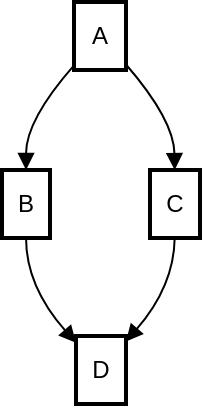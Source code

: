 <mxfile version="24.3.1" type="device">
  <diagram name="Page-1" id="_80r8WxA15RgX0-qnVgx">
    <mxGraphModel dx="786" dy="459" grid="1" gridSize="10" guides="1" tooltips="1" connect="1" arrows="1" fold="1" page="1" pageScale="1" pageWidth="850" pageHeight="1100" math="0" shadow="0">
      <root>
        <mxCell id="0" />
        <mxCell id="1" parent="0" />
        <mxCell id="L9drhv9csagTETWx4Y0F-1" value="A" style="whiteSpace=wrap;strokeWidth=2;" parent="1" vertex="1">
          <mxGeometry x="56" y="20" width="26" height="34" as="geometry" />
        </mxCell>
        <mxCell id="L9drhv9csagTETWx4Y0F-2" value="B" style="whiteSpace=wrap;strokeWidth=2;" parent="1" vertex="1">
          <mxGeometry x="20" y="104" width="24" height="34" as="geometry" />
        </mxCell>
        <mxCell id="L9drhv9csagTETWx4Y0F-3" value="C" style="whiteSpace=wrap;strokeWidth=2;" parent="1" vertex="1">
          <mxGeometry x="94" y="104" width="25" height="34" as="geometry" />
        </mxCell>
        <mxCell id="L9drhv9csagTETWx4Y0F-4" value="D" style="whiteSpace=wrap;strokeWidth=2;" parent="1" vertex="1">
          <mxGeometry x="57" y="187" width="25" height="34" as="geometry" />
        </mxCell>
        <mxCell id="L9drhv9csagTETWx4Y0F-5" value="" style="curved=1;startArrow=none;endArrow=block;exitX=0.014;exitY=0.92;entryX=0.501;entryY=-0.01;rounded=0;" parent="1" source="L9drhv9csagTETWx4Y0F-1" target="L9drhv9csagTETWx4Y0F-2" edge="1">
          <mxGeometry relative="1" as="geometry">
            <Array as="points">
              <mxPoint x="32" y="79" />
            </Array>
          </mxGeometry>
        </mxCell>
        <mxCell id="L9drhv9csagTETWx4Y0F-6" value="" style="curved=1;startArrow=none;endArrow=block;exitX=1.001;exitY=0.92;entryX=0.494;entryY=-0.01;rounded=0;" parent="1" source="L9drhv9csagTETWx4Y0F-1" target="L9drhv9csagTETWx4Y0F-3" edge="1">
          <mxGeometry relative="1" as="geometry">
            <Array as="points">
              <mxPoint x="106" y="79" />
            </Array>
          </mxGeometry>
        </mxCell>
        <mxCell id="L9drhv9csagTETWx4Y0F-7" value="" style="curved=1;startArrow=none;endArrow=block;exitX=0.501;exitY=0.98;entryX=-0.012;entryY=0.091;rounded=0;" parent="1" source="L9drhv9csagTETWx4Y0F-2" target="L9drhv9csagTETWx4Y0F-4" edge="1">
          <mxGeometry relative="1" as="geometry">
            <Array as="points">
              <mxPoint x="32" y="162" />
            </Array>
          </mxGeometry>
        </mxCell>
        <mxCell id="L9drhv9csagTETWx4Y0F-8" value="" style="curved=1;startArrow=none;endArrow=block;exitX=0.494;exitY=0.98;entryX=0.988;entryY=0.091;rounded=0;" parent="1" source="L9drhv9csagTETWx4Y0F-3" target="L9drhv9csagTETWx4Y0F-4" edge="1">
          <mxGeometry relative="1" as="geometry">
            <Array as="points">
              <mxPoint x="106" y="162" />
            </Array>
          </mxGeometry>
        </mxCell>
      </root>
    </mxGraphModel>
  </diagram>
</mxfile>
